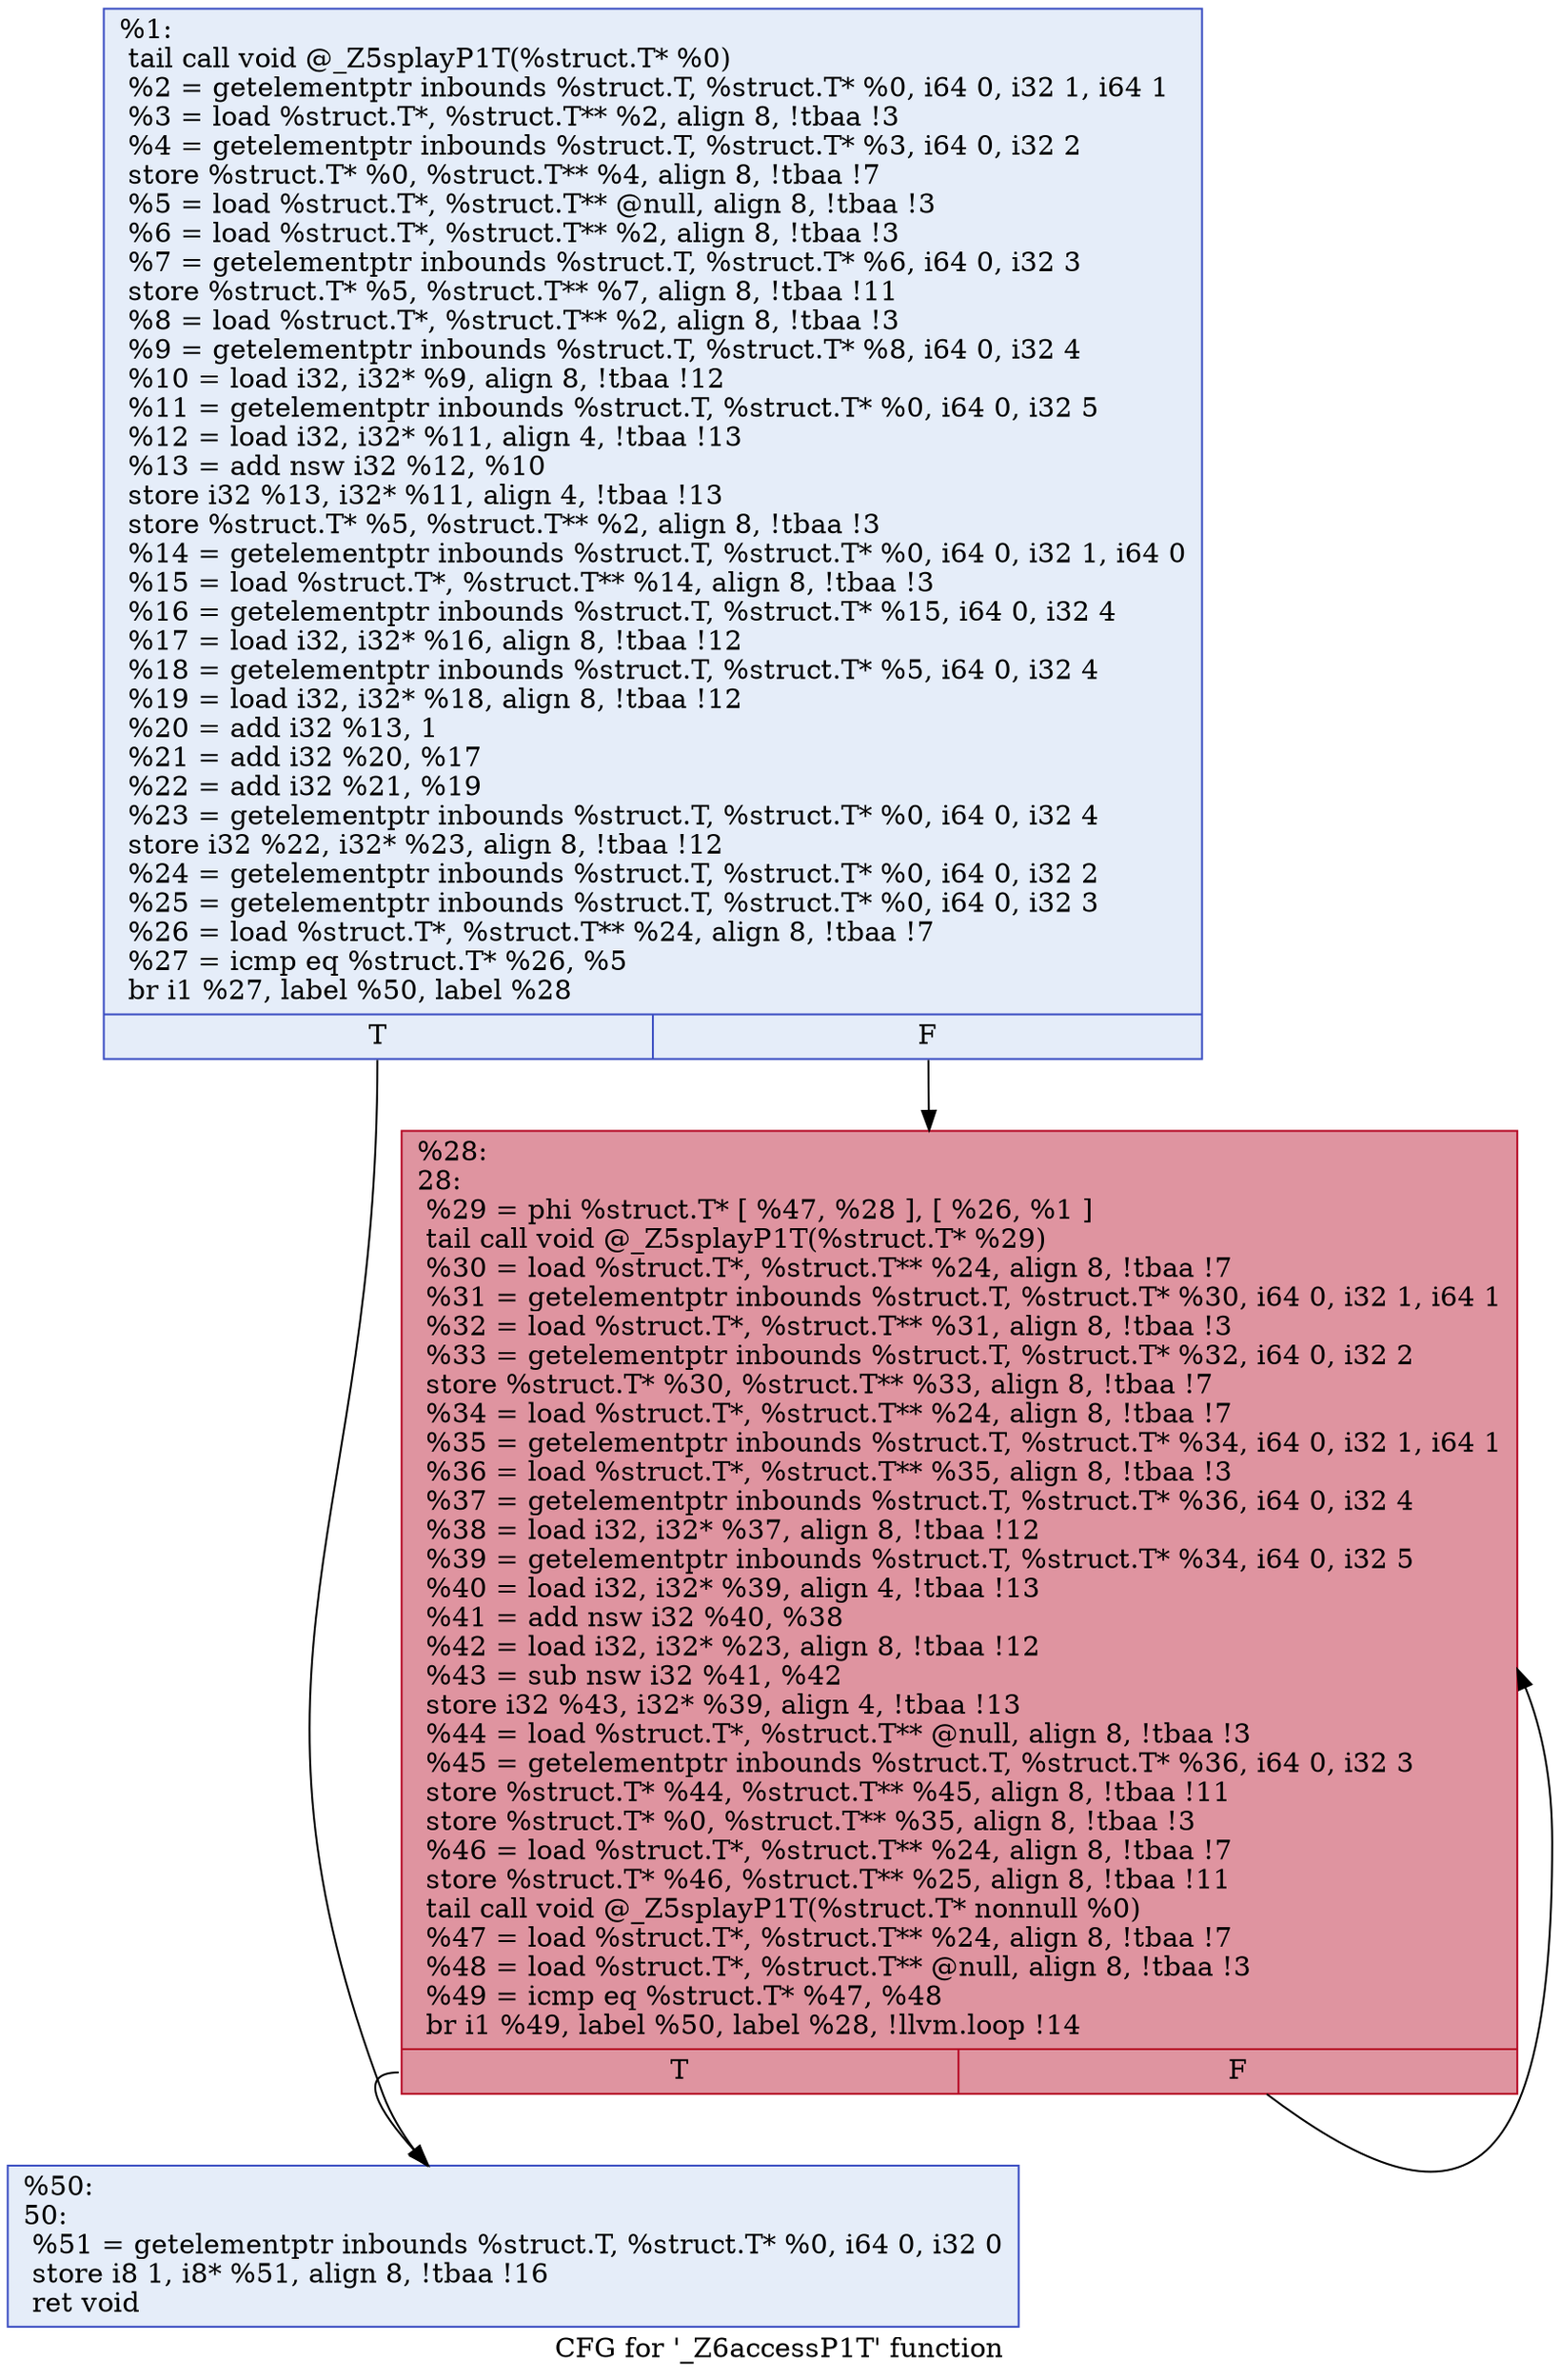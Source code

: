 digraph "CFG for '_Z6accessP1T' function" {
	label="CFG for '_Z6accessP1T' function";

	Node0x55a988a014b0 [shape=record,color="#3d50c3ff", style=filled, fillcolor="#c5d6f270",label="{%1:\l  tail call void @_Z5splayP1T(%struct.T* %0)\l  %2 = getelementptr inbounds %struct.T, %struct.T* %0, i64 0, i32 1, i64 1\l  %3 = load %struct.T*, %struct.T** %2, align 8, !tbaa !3\l  %4 = getelementptr inbounds %struct.T, %struct.T* %3, i64 0, i32 2\l  store %struct.T* %0, %struct.T** %4, align 8, !tbaa !7\l  %5 = load %struct.T*, %struct.T** @null, align 8, !tbaa !3\l  %6 = load %struct.T*, %struct.T** %2, align 8, !tbaa !3\l  %7 = getelementptr inbounds %struct.T, %struct.T* %6, i64 0, i32 3\l  store %struct.T* %5, %struct.T** %7, align 8, !tbaa !11\l  %8 = load %struct.T*, %struct.T** %2, align 8, !tbaa !3\l  %9 = getelementptr inbounds %struct.T, %struct.T* %8, i64 0, i32 4\l  %10 = load i32, i32* %9, align 8, !tbaa !12\l  %11 = getelementptr inbounds %struct.T, %struct.T* %0, i64 0, i32 5\l  %12 = load i32, i32* %11, align 4, !tbaa !13\l  %13 = add nsw i32 %12, %10\l  store i32 %13, i32* %11, align 4, !tbaa !13\l  store %struct.T* %5, %struct.T** %2, align 8, !tbaa !3\l  %14 = getelementptr inbounds %struct.T, %struct.T* %0, i64 0, i32 1, i64 0\l  %15 = load %struct.T*, %struct.T** %14, align 8, !tbaa !3\l  %16 = getelementptr inbounds %struct.T, %struct.T* %15, i64 0, i32 4\l  %17 = load i32, i32* %16, align 8, !tbaa !12\l  %18 = getelementptr inbounds %struct.T, %struct.T* %5, i64 0, i32 4\l  %19 = load i32, i32* %18, align 8, !tbaa !12\l  %20 = add i32 %13, 1\l  %21 = add i32 %20, %17\l  %22 = add i32 %21, %19\l  %23 = getelementptr inbounds %struct.T, %struct.T* %0, i64 0, i32 4\l  store i32 %22, i32* %23, align 8, !tbaa !12\l  %24 = getelementptr inbounds %struct.T, %struct.T* %0, i64 0, i32 2\l  %25 = getelementptr inbounds %struct.T, %struct.T* %0, i64 0, i32 3\l  %26 = load %struct.T*, %struct.T** %24, align 8, !tbaa !7\l  %27 = icmp eq %struct.T* %26, %5\l  br i1 %27, label %50, label %28\l|{<s0>T|<s1>F}}"];
	Node0x55a988a014b0:s0 -> Node0x55a988a01830;
	Node0x55a988a014b0:s1 -> Node0x55a988a044a0;
	Node0x55a988a044a0 [shape=record,color="#b70d28ff", style=filled, fillcolor="#b70d2870",label="{%28:\l28:                                               \l  %29 = phi %struct.T* [ %47, %28 ], [ %26, %1 ]\l  tail call void @_Z5splayP1T(%struct.T* %29)\l  %30 = load %struct.T*, %struct.T** %24, align 8, !tbaa !7\l  %31 = getelementptr inbounds %struct.T, %struct.T* %30, i64 0, i32 1, i64 1\l  %32 = load %struct.T*, %struct.T** %31, align 8, !tbaa !3\l  %33 = getelementptr inbounds %struct.T, %struct.T* %32, i64 0, i32 2\l  store %struct.T* %30, %struct.T** %33, align 8, !tbaa !7\l  %34 = load %struct.T*, %struct.T** %24, align 8, !tbaa !7\l  %35 = getelementptr inbounds %struct.T, %struct.T* %34, i64 0, i32 1, i64 1\l  %36 = load %struct.T*, %struct.T** %35, align 8, !tbaa !3\l  %37 = getelementptr inbounds %struct.T, %struct.T* %36, i64 0, i32 4\l  %38 = load i32, i32* %37, align 8, !tbaa !12\l  %39 = getelementptr inbounds %struct.T, %struct.T* %34, i64 0, i32 5\l  %40 = load i32, i32* %39, align 4, !tbaa !13\l  %41 = add nsw i32 %40, %38\l  %42 = load i32, i32* %23, align 8, !tbaa !12\l  %43 = sub nsw i32 %41, %42\l  store i32 %43, i32* %39, align 4, !tbaa !13\l  %44 = load %struct.T*, %struct.T** @null, align 8, !tbaa !3\l  %45 = getelementptr inbounds %struct.T, %struct.T* %36, i64 0, i32 3\l  store %struct.T* %44, %struct.T** %45, align 8, !tbaa !11\l  store %struct.T* %0, %struct.T** %35, align 8, !tbaa !3\l  %46 = load %struct.T*, %struct.T** %24, align 8, !tbaa !7\l  store %struct.T* %46, %struct.T** %25, align 8, !tbaa !11\l  tail call void @_Z5splayP1T(%struct.T* nonnull %0)\l  %47 = load %struct.T*, %struct.T** %24, align 8, !tbaa !7\l  %48 = load %struct.T*, %struct.T** @null, align 8, !tbaa !3\l  %49 = icmp eq %struct.T* %47, %48\l  br i1 %49, label %50, label %28, !llvm.loop !14\l|{<s0>T|<s1>F}}"];
	Node0x55a988a044a0:s0 -> Node0x55a988a01830;
	Node0x55a988a044a0:s1 -> Node0x55a988a044a0;
	Node0x55a988a01830 [shape=record,color="#3d50c3ff", style=filled, fillcolor="#c5d6f270",label="{%50:\l50:                                               \l  %51 = getelementptr inbounds %struct.T, %struct.T* %0, i64 0, i32 0\l  store i8 1, i8* %51, align 8, !tbaa !16\l  ret void\l}"];
}
